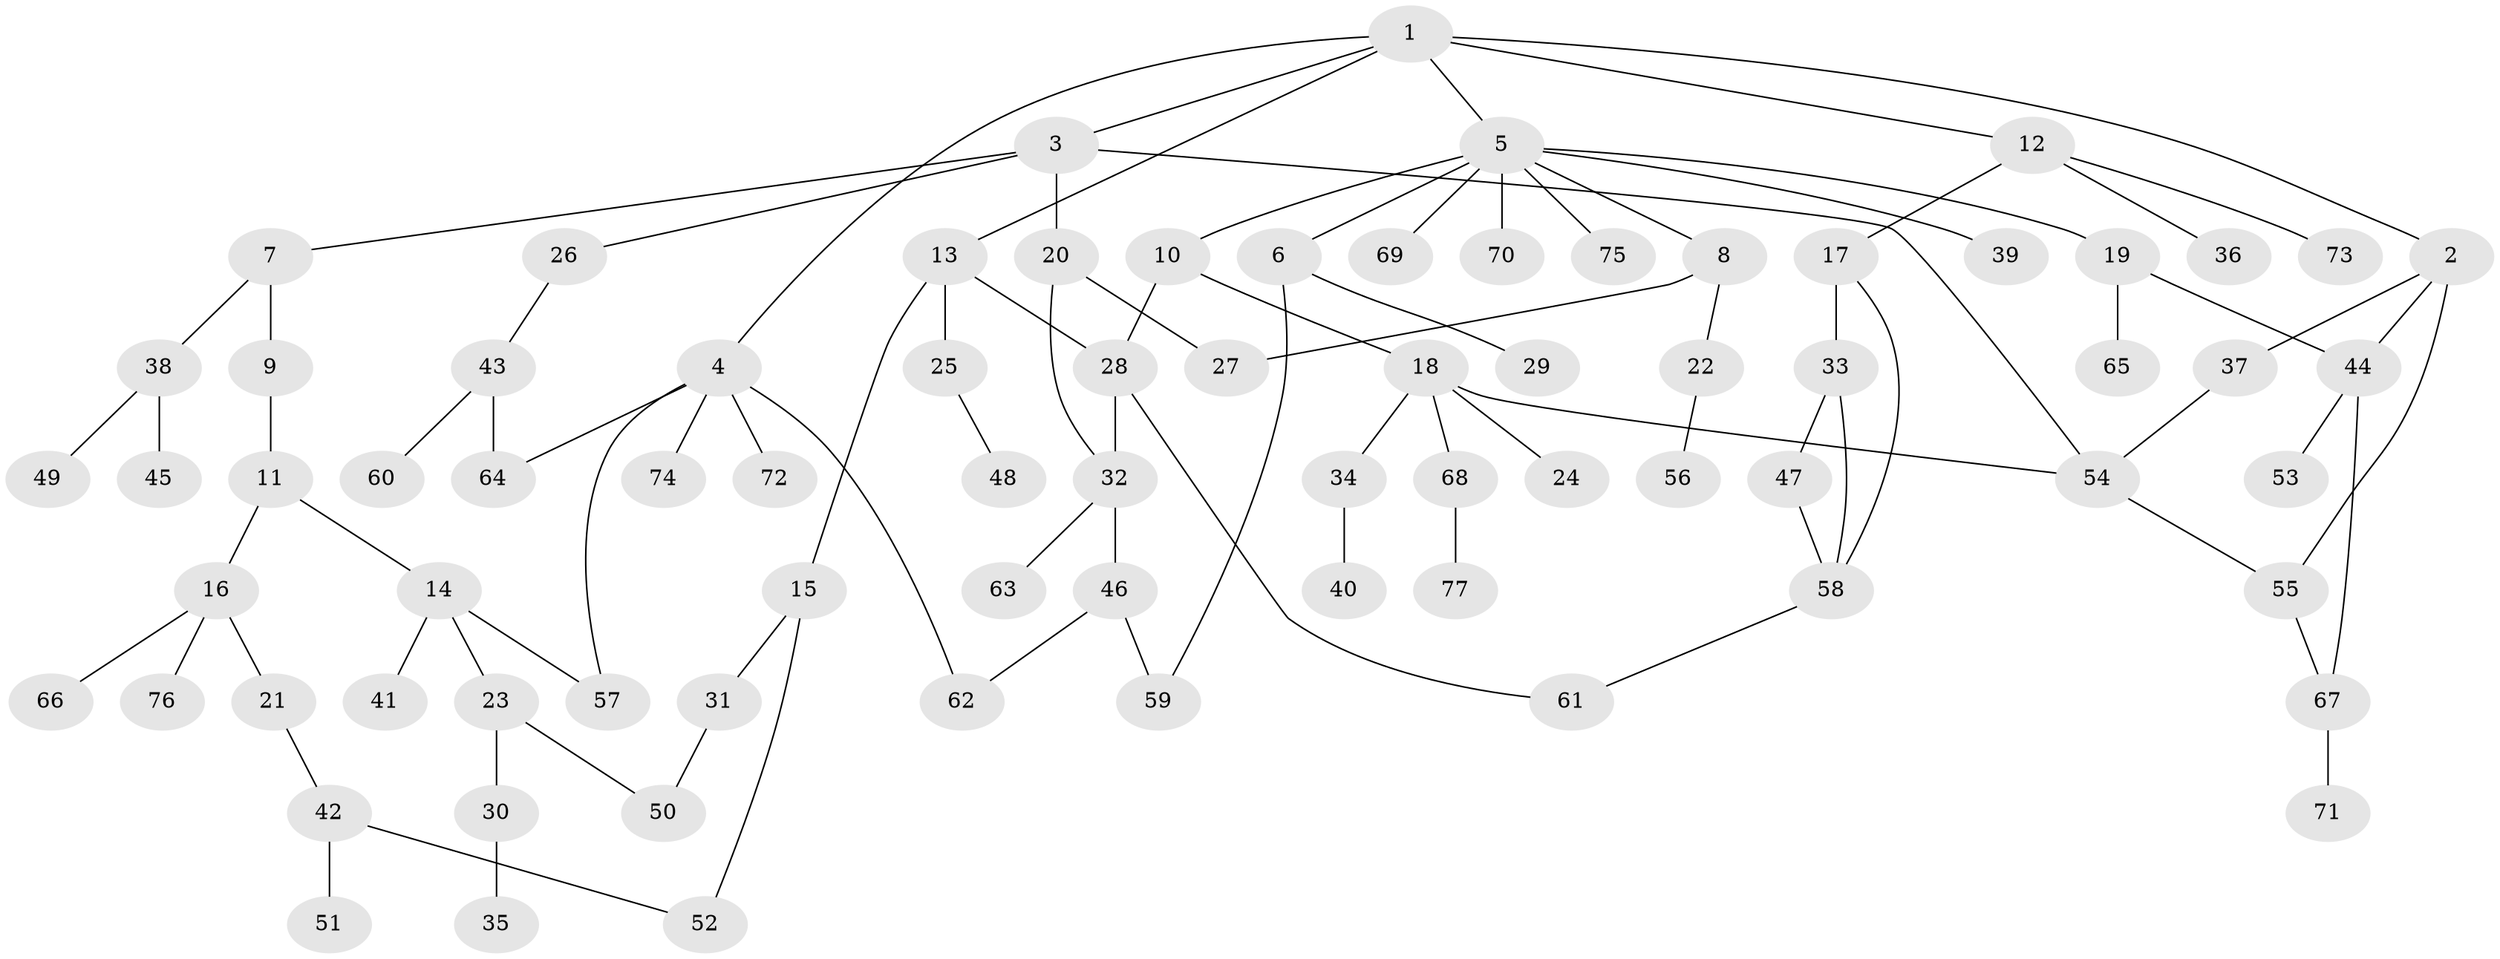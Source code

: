 // Generated by graph-tools (version 1.1) at 2025/25/03/09/25 03:25:31]
// undirected, 77 vertices, 93 edges
graph export_dot {
graph [start="1"]
  node [color=gray90,style=filled];
  1;
  2;
  3;
  4;
  5;
  6;
  7;
  8;
  9;
  10;
  11;
  12;
  13;
  14;
  15;
  16;
  17;
  18;
  19;
  20;
  21;
  22;
  23;
  24;
  25;
  26;
  27;
  28;
  29;
  30;
  31;
  32;
  33;
  34;
  35;
  36;
  37;
  38;
  39;
  40;
  41;
  42;
  43;
  44;
  45;
  46;
  47;
  48;
  49;
  50;
  51;
  52;
  53;
  54;
  55;
  56;
  57;
  58;
  59;
  60;
  61;
  62;
  63;
  64;
  65;
  66;
  67;
  68;
  69;
  70;
  71;
  72;
  73;
  74;
  75;
  76;
  77;
  1 -- 2;
  1 -- 3;
  1 -- 4;
  1 -- 5;
  1 -- 12;
  1 -- 13;
  2 -- 37;
  2 -- 44;
  2 -- 55;
  3 -- 7;
  3 -- 20;
  3 -- 26;
  3 -- 54;
  4 -- 57;
  4 -- 72;
  4 -- 74;
  4 -- 62;
  4 -- 64;
  5 -- 6;
  5 -- 8;
  5 -- 10;
  5 -- 19;
  5 -- 39;
  5 -- 69;
  5 -- 70;
  5 -- 75;
  6 -- 29;
  6 -- 59;
  7 -- 9;
  7 -- 38;
  8 -- 22;
  8 -- 27;
  9 -- 11;
  10 -- 18;
  10 -- 28;
  11 -- 14;
  11 -- 16;
  12 -- 17;
  12 -- 36;
  12 -- 73;
  13 -- 15;
  13 -- 25;
  13 -- 28;
  14 -- 23;
  14 -- 41;
  14 -- 57;
  15 -- 31;
  15 -- 52;
  16 -- 21;
  16 -- 66;
  16 -- 76;
  17 -- 33;
  17 -- 58;
  18 -- 24;
  18 -- 34;
  18 -- 68;
  18 -- 54;
  19 -- 65;
  19 -- 44;
  20 -- 27;
  20 -- 32;
  21 -- 42;
  22 -- 56;
  23 -- 30;
  23 -- 50;
  25 -- 48;
  26 -- 43;
  28 -- 61;
  28 -- 32;
  30 -- 35;
  31 -- 50;
  32 -- 46;
  32 -- 63;
  33 -- 47;
  33 -- 58;
  34 -- 40;
  37 -- 54;
  38 -- 45;
  38 -- 49;
  42 -- 51;
  42 -- 52;
  43 -- 60;
  43 -- 64;
  44 -- 53;
  44 -- 67;
  46 -- 59;
  46 -- 62;
  47 -- 58;
  54 -- 55;
  55 -- 67;
  58 -- 61;
  67 -- 71;
  68 -- 77;
}
